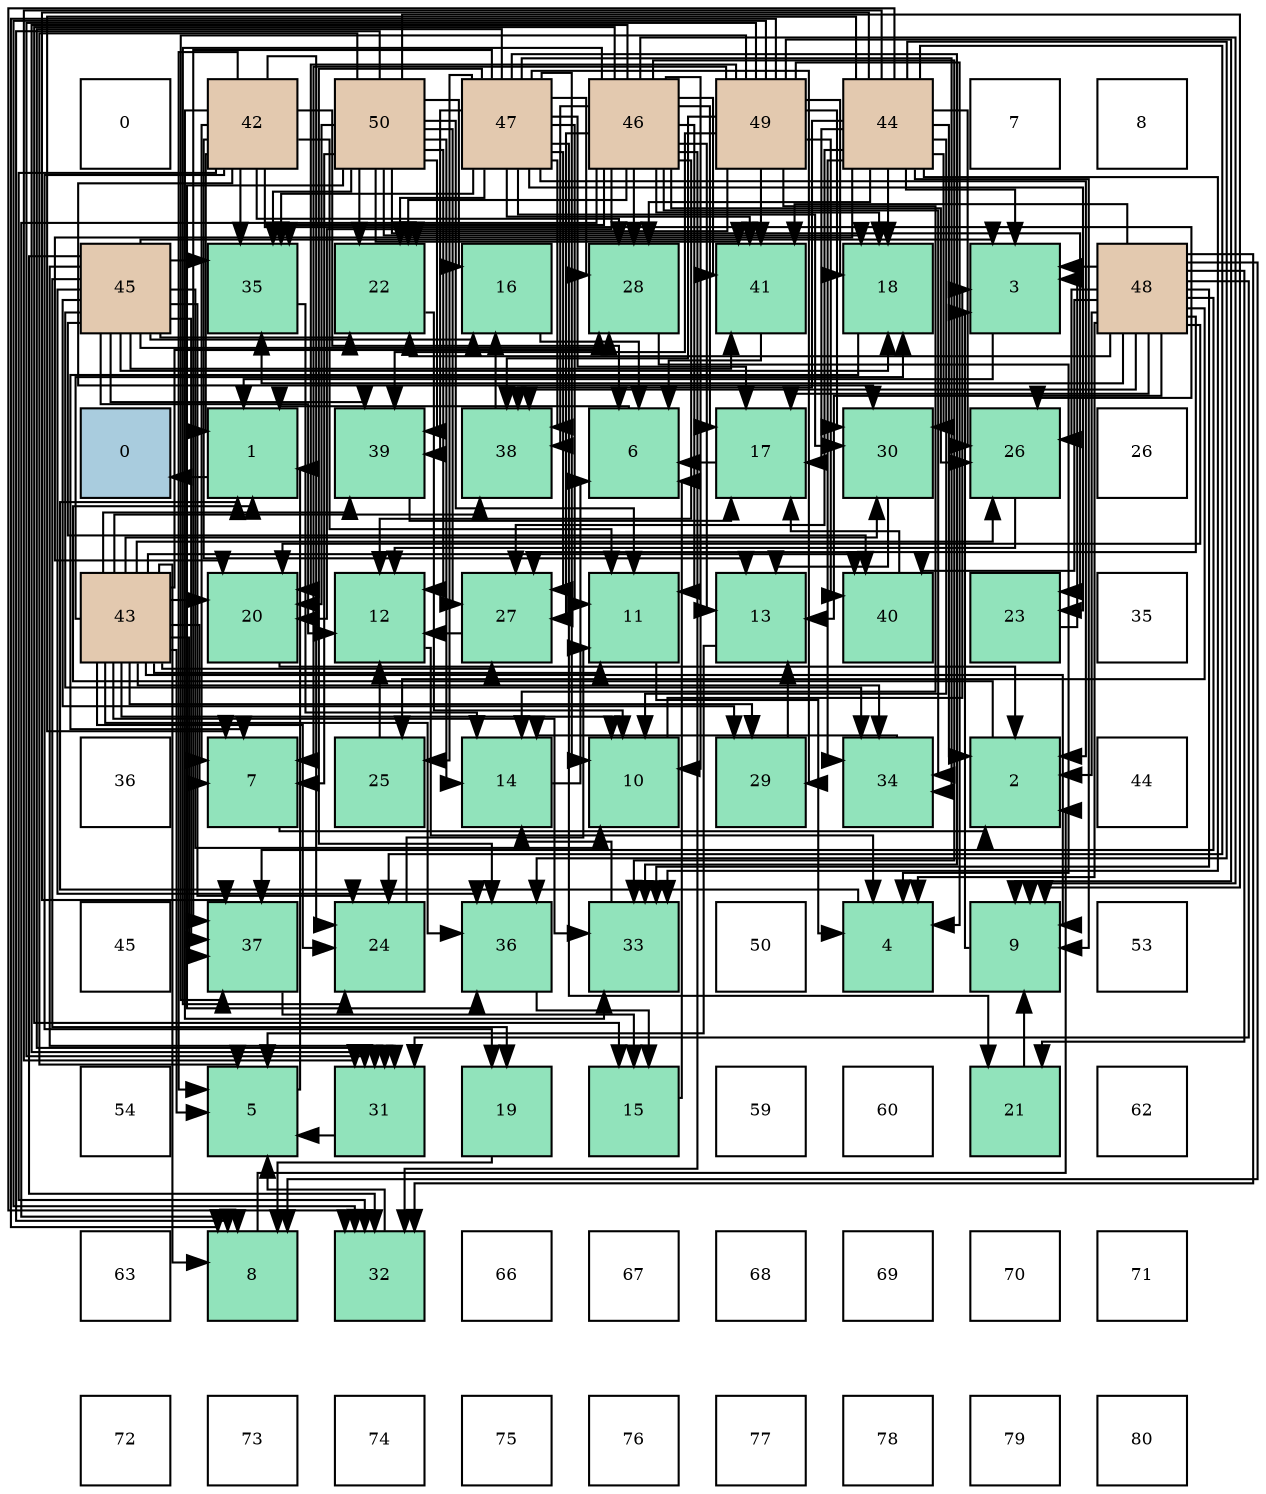 digraph layout{
 rankdir=TB;
 splines=ortho;
 node [style=filled shape=square fixedsize=true width=0.6];
0[label="0", fontsize=8, fillcolor="#ffffff"];
1[label="42", fontsize=8, fillcolor="#e3c9af"];
2[label="50", fontsize=8, fillcolor="#e3c9af"];
3[label="47", fontsize=8, fillcolor="#e3c9af"];
4[label="46", fontsize=8, fillcolor="#e3c9af"];
5[label="49", fontsize=8, fillcolor="#e3c9af"];
6[label="44", fontsize=8, fillcolor="#e3c9af"];
7[label="7", fontsize=8, fillcolor="#ffffff"];
8[label="8", fontsize=8, fillcolor="#ffffff"];
9[label="45", fontsize=8, fillcolor="#e3c9af"];
10[label="35", fontsize=8, fillcolor="#91e3bb"];
11[label="22", fontsize=8, fillcolor="#91e3bb"];
12[label="16", fontsize=8, fillcolor="#91e3bb"];
13[label="28", fontsize=8, fillcolor="#91e3bb"];
14[label="41", fontsize=8, fillcolor="#91e3bb"];
15[label="18", fontsize=8, fillcolor="#91e3bb"];
16[label="3", fontsize=8, fillcolor="#91e3bb"];
17[label="48", fontsize=8, fillcolor="#e3c9af"];
18[label="0", fontsize=8, fillcolor="#a9ccde"];
19[label="1", fontsize=8, fillcolor="#91e3bb"];
20[label="39", fontsize=8, fillcolor="#91e3bb"];
21[label="38", fontsize=8, fillcolor="#91e3bb"];
22[label="6", fontsize=8, fillcolor="#91e3bb"];
23[label="17", fontsize=8, fillcolor="#91e3bb"];
24[label="30", fontsize=8, fillcolor="#91e3bb"];
25[label="26", fontsize=8, fillcolor="#91e3bb"];
26[label="26", fontsize=8, fillcolor="#ffffff"];
27[label="43", fontsize=8, fillcolor="#e3c9af"];
28[label="20", fontsize=8, fillcolor="#91e3bb"];
29[label="12", fontsize=8, fillcolor="#91e3bb"];
30[label="27", fontsize=8, fillcolor="#91e3bb"];
31[label="11", fontsize=8, fillcolor="#91e3bb"];
32[label="13", fontsize=8, fillcolor="#91e3bb"];
33[label="40", fontsize=8, fillcolor="#91e3bb"];
34[label="23", fontsize=8, fillcolor="#91e3bb"];
35[label="35", fontsize=8, fillcolor="#ffffff"];
36[label="36", fontsize=8, fillcolor="#ffffff"];
37[label="7", fontsize=8, fillcolor="#91e3bb"];
38[label="25", fontsize=8, fillcolor="#91e3bb"];
39[label="14", fontsize=8, fillcolor="#91e3bb"];
40[label="10", fontsize=8, fillcolor="#91e3bb"];
41[label="29", fontsize=8, fillcolor="#91e3bb"];
42[label="34", fontsize=8, fillcolor="#91e3bb"];
43[label="2", fontsize=8, fillcolor="#91e3bb"];
44[label="44", fontsize=8, fillcolor="#ffffff"];
45[label="45", fontsize=8, fillcolor="#ffffff"];
46[label="37", fontsize=8, fillcolor="#91e3bb"];
47[label="24", fontsize=8, fillcolor="#91e3bb"];
48[label="36", fontsize=8, fillcolor="#91e3bb"];
49[label="33", fontsize=8, fillcolor="#91e3bb"];
50[label="50", fontsize=8, fillcolor="#ffffff"];
51[label="4", fontsize=8, fillcolor="#91e3bb"];
52[label="9", fontsize=8, fillcolor="#91e3bb"];
53[label="53", fontsize=8, fillcolor="#ffffff"];
54[label="54", fontsize=8, fillcolor="#ffffff"];
55[label="5", fontsize=8, fillcolor="#91e3bb"];
56[label="31", fontsize=8, fillcolor="#91e3bb"];
57[label="19", fontsize=8, fillcolor="#91e3bb"];
58[label="15", fontsize=8, fillcolor="#91e3bb"];
59[label="59", fontsize=8, fillcolor="#ffffff"];
60[label="60", fontsize=8, fillcolor="#ffffff"];
61[label="21", fontsize=8, fillcolor="#91e3bb"];
62[label="62", fontsize=8, fillcolor="#ffffff"];
63[label="63", fontsize=8, fillcolor="#ffffff"];
64[label="8", fontsize=8, fillcolor="#91e3bb"];
65[label="32", fontsize=8, fillcolor="#91e3bb"];
66[label="66", fontsize=8, fillcolor="#ffffff"];
67[label="67", fontsize=8, fillcolor="#ffffff"];
68[label="68", fontsize=8, fillcolor="#ffffff"];
69[label="69", fontsize=8, fillcolor="#ffffff"];
70[label="70", fontsize=8, fillcolor="#ffffff"];
71[label="71", fontsize=8, fillcolor="#ffffff"];
72[label="72", fontsize=8, fillcolor="#ffffff"];
73[label="73", fontsize=8, fillcolor="#ffffff"];
74[label="74", fontsize=8, fillcolor="#ffffff"];
75[label="75", fontsize=8, fillcolor="#ffffff"];
76[label="76", fontsize=8, fillcolor="#ffffff"];
77[label="77", fontsize=8, fillcolor="#ffffff"];
78[label="78", fontsize=8, fillcolor="#ffffff"];
79[label="79", fontsize=8, fillcolor="#ffffff"];
80[label="80", fontsize=8, fillcolor="#ffffff"];
edge [constraint=false, style=vis];19 -> 18;
43 -> 19;
16 -> 19;
51 -> 19;
55 -> 19;
22 -> 19;
37 -> 43;
64 -> 43;
52 -> 16;
40 -> 16;
31 -> 51;
29 -> 51;
32 -> 55;
39 -> 22;
58 -> 22;
12 -> 22;
23 -> 22;
15 -> 37;
57 -> 64;
28 -> 43;
61 -> 52;
11 -> 40;
34 -> 16;
47 -> 31;
38 -> 29;
25 -> 29;
30 -> 29;
13 -> 51;
41 -> 32;
24 -> 32;
56 -> 55;
65 -> 55;
49 -> 39;
42 -> 39;
10 -> 39;
48 -> 58;
46 -> 58;
21 -> 12;
20 -> 23;
33 -> 23;
14 -> 22;
1 -> 19;
1 -> 55;
1 -> 22;
1 -> 37;
1 -> 31;
1 -> 32;
1 -> 57;
1 -> 47;
1 -> 25;
1 -> 13;
1 -> 24;
1 -> 65;
1 -> 49;
1 -> 10;
27 -> 55;
27 -> 37;
27 -> 64;
27 -> 52;
27 -> 40;
27 -> 31;
27 -> 15;
27 -> 28;
27 -> 47;
27 -> 25;
27 -> 30;
27 -> 13;
27 -> 41;
27 -> 24;
27 -> 49;
27 -> 42;
27 -> 48;
27 -> 46;
27 -> 21;
27 -> 20;
27 -> 33;
6 -> 43;
6 -> 16;
6 -> 37;
6 -> 52;
6 -> 40;
6 -> 23;
6 -> 15;
6 -> 28;
6 -> 47;
6 -> 25;
6 -> 30;
6 -> 13;
6 -> 24;
6 -> 56;
6 -> 65;
6 -> 49;
6 -> 42;
6 -> 48;
6 -> 46;
6 -> 21;
9 -> 16;
9 -> 40;
9 -> 29;
9 -> 12;
9 -> 15;
9 -> 57;
9 -> 11;
9 -> 47;
9 -> 13;
9 -> 41;
9 -> 56;
9 -> 65;
9 -> 42;
9 -> 10;
9 -> 48;
9 -> 46;
9 -> 20;
9 -> 33;
9 -> 14;
4 -> 64;
4 -> 52;
4 -> 40;
4 -> 31;
4 -> 29;
4 -> 32;
4 -> 58;
4 -> 23;
4 -> 15;
4 -> 28;
4 -> 11;
4 -> 47;
4 -> 25;
4 -> 30;
4 -> 13;
4 -> 56;
4 -> 65;
4 -> 49;
4 -> 42;
4 -> 10;
4 -> 21;
4 -> 14;
3 -> 43;
3 -> 40;
3 -> 31;
3 -> 23;
3 -> 61;
3 -> 11;
3 -> 34;
3 -> 38;
3 -> 30;
3 -> 13;
3 -> 41;
3 -> 24;
3 -> 56;
3 -> 49;
3 -> 42;
3 -> 10;
3 -> 48;
3 -> 46;
3 -> 21;
3 -> 20;
3 -> 14;
17 -> 43;
17 -> 16;
17 -> 51;
17 -> 64;
17 -> 32;
17 -> 23;
17 -> 28;
17 -> 61;
17 -> 11;
17 -> 38;
17 -> 25;
17 -> 30;
17 -> 56;
17 -> 65;
17 -> 49;
17 -> 10;
17 -> 46;
17 -> 21;
17 -> 33;
17 -> 14;
5 -> 51;
5 -> 37;
5 -> 64;
5 -> 52;
5 -> 39;
5 -> 15;
5 -> 28;
5 -> 11;
5 -> 24;
5 -> 56;
5 -> 65;
5 -> 46;
5 -> 21;
5 -> 20;
5 -> 33;
5 -> 14;
2 -> 55;
2 -> 37;
2 -> 64;
2 -> 52;
2 -> 31;
2 -> 29;
2 -> 39;
2 -> 12;
2 -> 15;
2 -> 28;
2 -> 11;
2 -> 34;
2 -> 30;
2 -> 10;
2 -> 48;
2 -> 20;
2 -> 14;
edge [constraint=true, style=invis];
0 -> 9 -> 18 -> 27 -> 36 -> 45 -> 54 -> 63 -> 72;
1 -> 10 -> 19 -> 28 -> 37 -> 46 -> 55 -> 64 -> 73;
2 -> 11 -> 20 -> 29 -> 38 -> 47 -> 56 -> 65 -> 74;
3 -> 12 -> 21 -> 30 -> 39 -> 48 -> 57 -> 66 -> 75;
4 -> 13 -> 22 -> 31 -> 40 -> 49 -> 58 -> 67 -> 76;
5 -> 14 -> 23 -> 32 -> 41 -> 50 -> 59 -> 68 -> 77;
6 -> 15 -> 24 -> 33 -> 42 -> 51 -> 60 -> 69 -> 78;
7 -> 16 -> 25 -> 34 -> 43 -> 52 -> 61 -> 70 -> 79;
8 -> 17 -> 26 -> 35 -> 44 -> 53 -> 62 -> 71 -> 80;
rank = same {0 -> 1 -> 2 -> 3 -> 4 -> 5 -> 6 -> 7 -> 8};
rank = same {9 -> 10 -> 11 -> 12 -> 13 -> 14 -> 15 -> 16 -> 17};
rank = same {18 -> 19 -> 20 -> 21 -> 22 -> 23 -> 24 -> 25 -> 26};
rank = same {27 -> 28 -> 29 -> 30 -> 31 -> 32 -> 33 -> 34 -> 35};
rank = same {36 -> 37 -> 38 -> 39 -> 40 -> 41 -> 42 -> 43 -> 44};
rank = same {45 -> 46 -> 47 -> 48 -> 49 -> 50 -> 51 -> 52 -> 53};
rank = same {54 -> 55 -> 56 -> 57 -> 58 -> 59 -> 60 -> 61 -> 62};
rank = same {63 -> 64 -> 65 -> 66 -> 67 -> 68 -> 69 -> 70 -> 71};
rank = same {72 -> 73 -> 74 -> 75 -> 76 -> 77 -> 78 -> 79 -> 80};
}